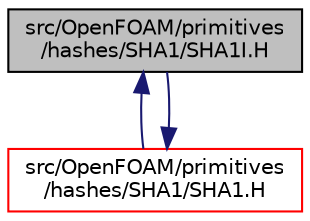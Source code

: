 digraph "src/OpenFOAM/primitives/hashes/SHA1/SHA1I.H"
{
  bgcolor="transparent";
  edge [fontname="Helvetica",fontsize="10",labelfontname="Helvetica",labelfontsize="10"];
  node [fontname="Helvetica",fontsize="10",shape=record];
  Node1 [label="src/OpenFOAM/primitives\l/hashes/SHA1/SHA1I.H",height=0.2,width=0.4,color="black", fillcolor="grey75", style="filled", fontcolor="black"];
  Node1 -> Node2 [dir="back",color="midnightblue",fontsize="10",style="solid",fontname="Helvetica"];
  Node2 [label="src/OpenFOAM/primitives\l/hashes/SHA1/SHA1.H",height=0.2,width=0.4,color="red",URL="$a08998.html"];
  Node2 -> Node1 [dir="back",color="midnightblue",fontsize="10",style="solid",fontname="Helvetica"];
}
